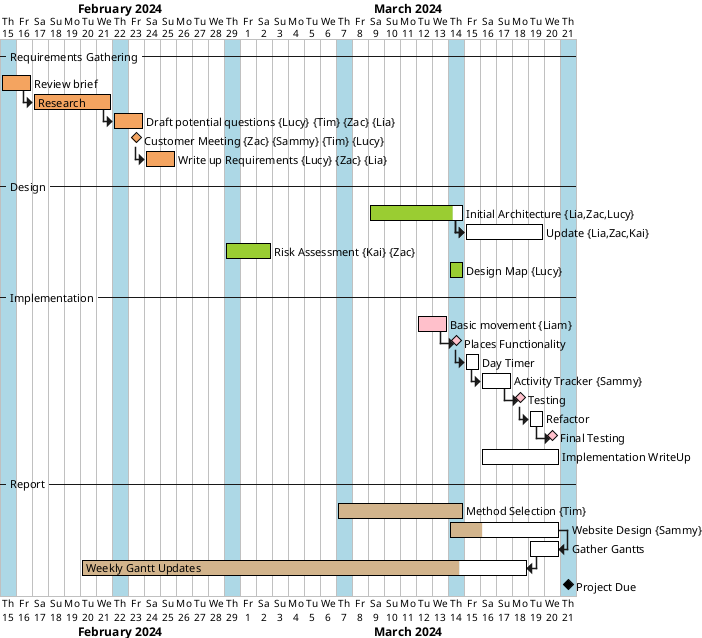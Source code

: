 @startgantt
Project starts 2024-02-15
hide resources footbox

' Days of Practicals
2024-02-15 is colored in lightblue
2024-02-22 is colored in lightblue
2024-02-29 is colored in lightblue
2024-03-07 is colored in lightblue
2024-03-14 is colored in lightblue
2024-03-21 is colored in lightblue

--Requirements Gathering--
[Review brief] requires 2 days and is colored in sandybrown/black
then [Research] requires 5 days and is colored in sandybrown/black
then [Draft potential questions] on {Lucy}{Tim}{Zac}{Lia} requires 5 days and is colored in sandybrown/black

[Customer Meeting] on {Zac}{Sammy}{Tim}{Lucy} happens at [Draft potential questions]'s end and is colored in sandybrown/black
then [Write up Requirements] on {Lucy}{Zac}{Lia} requires 5 days and is colored in sandybrown/black
[Write up Requirements] is 100% complete

--Design--
[Initial Architecture] on {Lia,Zac,Lucy} starts at 2024-03-09 and requires 6 days and is colored in yellowgreen/black
[Initial Architecture] is 90% complete
then [Update] on {Lia,Zac,Kai} starts at [Initial Architecture]'s end and requires 5 days and is colored in yellowgreen/black
[Update] is 0% complete
[Risk Assessment]  on {Kai}{Zac} starts at 2024-02-29 and requires 5 days and is colored in yellowgreen/black
[Risk Assessment] is 100% complete
[Design Map] on {Lucy} starts at 2024-03-14 and requires 1 day and is colored in yellowgreen/black
[Design Map] is 100% complete


--Implementation--
[Basic movement] on {Liam} requires 2 days and starts at 2024-03-12 and is colored in pink/black
[Basic movement] is 100% complete
then [Places Functionality] happens at [Basic movement]'s end and is colored in pink/black
[Places Functionality] is 0% complete
then [Day Timer] requires 1 day and is colored in pink/black
[Day Timer] is 0% complete
then [Activity Tracker] on {Sammy} requires 2 days and is colored in pink/black
[Activity Tracker] is 0% complete
then [Testing] happens at [Activity Tracker]'s end and is colored in pink/black
then [Refactor] requires 1 day and is colored in pink/black
[Refactor] is 0% complete
then [Final Testing] happens at [Refactor]'s end and is colored in pink/black
[Final Testing] is 0% complete
[Implementation WriteUp] starts at 2024-03-16 and requires 5 days and is colored in pink/black
[Implementation WriteUp] is 0% complete
--Report--
[Method Selection] on {Tim} starts at 2024-03-07 and requires 8 days and is colored in tan/black
[Method Selection] is 100% complete
[Website Design] on {Sammy} starts at 2024-03-14 and requires 7 days and is colored in tan/black
[Website Design] is 30% complete
[Gather Gantts] ends at [Website Design]'s end and requires 2 days and is colored in tan/black
[Gather Gantts] is 0% complete
[Weekly Gantt Updates] ends at [Gather Gantts]'s start and requires 4 weeks and is colored in tan/black
[Weekly Gantt Updates] is 85% complete
[Project Due] happens at 2024-03-21

@endgantt